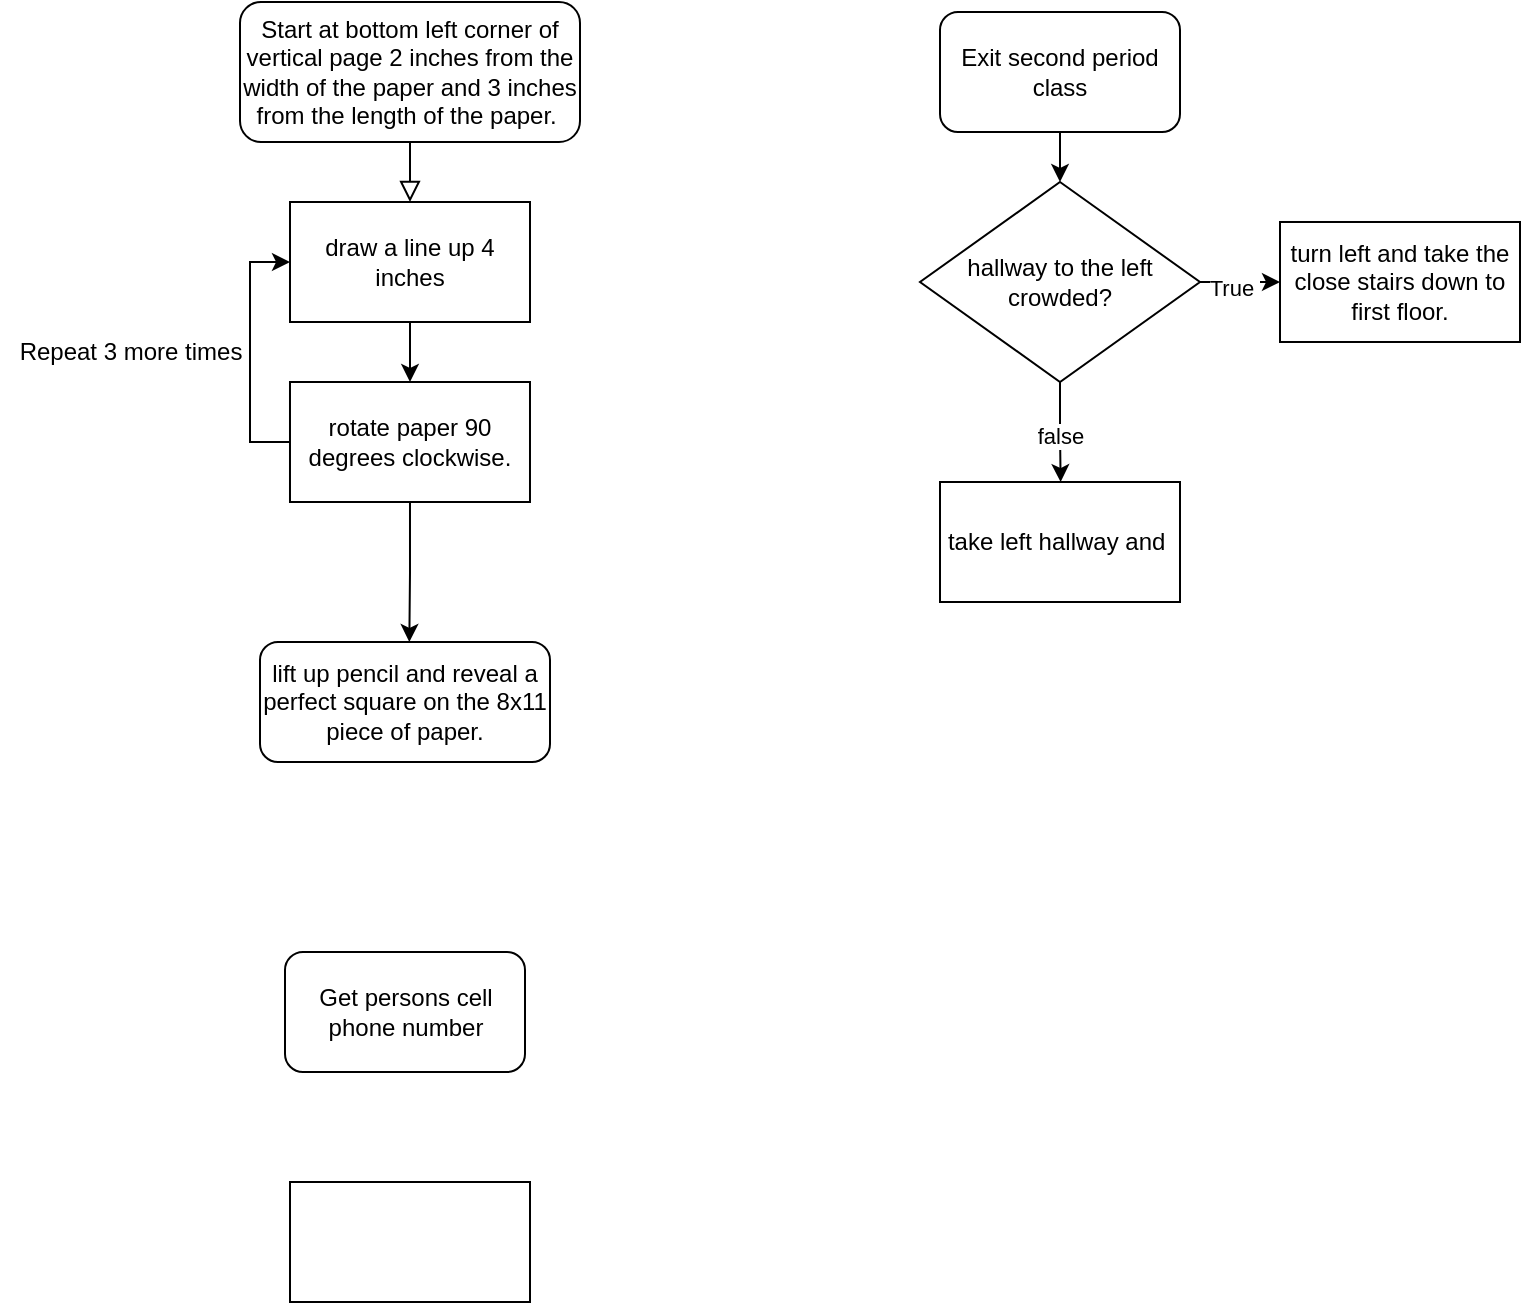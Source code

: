 <mxfile version="22.0.2" type="github">
  <diagram id="C5RBs43oDa-KdzZeNtuy" name="Page-1">
    <mxGraphModel dx="836" dy="455" grid="1" gridSize="10" guides="1" tooltips="1" connect="1" arrows="1" fold="1" page="1" pageScale="1" pageWidth="827" pageHeight="1169" math="0" shadow="0">
      <root>
        <mxCell id="WIyWlLk6GJQsqaUBKTNV-0" />
        <mxCell id="WIyWlLk6GJQsqaUBKTNV-1" parent="WIyWlLk6GJQsqaUBKTNV-0" />
        <mxCell id="WIyWlLk6GJQsqaUBKTNV-2" value="" style="rounded=0;html=1;jettySize=auto;orthogonalLoop=1;fontSize=11;endArrow=block;endFill=0;endSize=8;strokeWidth=1;shadow=0;labelBackgroundColor=none;edgeStyle=orthogonalEdgeStyle;" parent="WIyWlLk6GJQsqaUBKTNV-1" source="WIyWlLk6GJQsqaUBKTNV-3" edge="1">
          <mxGeometry relative="1" as="geometry">
            <mxPoint x="245.0" y="180.0" as="targetPoint" />
          </mxGeometry>
        </mxCell>
        <mxCell id="WIyWlLk6GJQsqaUBKTNV-3" value="Start at bottom left corner of vertical page 2 inches from the width of the paper and 3 inches from the length of the paper.&amp;nbsp;" style="rounded=1;whiteSpace=wrap;html=1;fontSize=12;glass=0;strokeWidth=1;shadow=0;" parent="WIyWlLk6GJQsqaUBKTNV-1" vertex="1">
          <mxGeometry x="160" y="80" width="170" height="70" as="geometry" />
        </mxCell>
        <mxCell id="WIyWlLk6GJQsqaUBKTNV-11" value="lift up pencil and reveal a perfect square on the 8x11 piece of paper." style="rounded=1;whiteSpace=wrap;html=1;fontSize=12;glass=0;strokeWidth=1;shadow=0;" parent="WIyWlLk6GJQsqaUBKTNV-1" vertex="1">
          <mxGeometry x="170" y="400" width="145" height="60" as="geometry" />
        </mxCell>
        <mxCell id="AHhTgL7GNYlCK1cwbRpm-9" style="edgeStyle=orthogonalEdgeStyle;rounded=0;orthogonalLoop=1;jettySize=auto;html=1;exitX=0.5;exitY=1;exitDx=0;exitDy=0;entryX=0.5;entryY=0;entryDx=0;entryDy=0;" edge="1" parent="WIyWlLk6GJQsqaUBKTNV-1" source="AHhTgL7GNYlCK1cwbRpm-1" target="AHhTgL7GNYlCK1cwbRpm-2">
          <mxGeometry relative="1" as="geometry" />
        </mxCell>
        <mxCell id="AHhTgL7GNYlCK1cwbRpm-1" value="Exit second period class" style="rounded=1;whiteSpace=wrap;html=1;" vertex="1" parent="WIyWlLk6GJQsqaUBKTNV-1">
          <mxGeometry x="510" y="85" width="120" height="60" as="geometry" />
        </mxCell>
        <mxCell id="AHhTgL7GNYlCK1cwbRpm-10" style="edgeStyle=orthogonalEdgeStyle;rounded=0;orthogonalLoop=1;jettySize=auto;html=1;exitX=1;exitY=0.5;exitDx=0;exitDy=0;" edge="1" parent="WIyWlLk6GJQsqaUBKTNV-1" source="AHhTgL7GNYlCK1cwbRpm-2" target="AHhTgL7GNYlCK1cwbRpm-11">
          <mxGeometry relative="1" as="geometry">
            <mxPoint x="700.0" y="219.737" as="targetPoint" />
          </mxGeometry>
        </mxCell>
        <mxCell id="AHhTgL7GNYlCK1cwbRpm-12" value="True&amp;nbsp;" style="edgeLabel;html=1;align=center;verticalAlign=middle;resizable=0;points=[];" vertex="1" connectable="0" parent="AHhTgL7GNYlCK1cwbRpm-10">
          <mxGeometry x="-0.151" y="-3" relative="1" as="geometry">
            <mxPoint as="offset" />
          </mxGeometry>
        </mxCell>
        <mxCell id="AHhTgL7GNYlCK1cwbRpm-13" style="edgeStyle=orthogonalEdgeStyle;rounded=0;orthogonalLoop=1;jettySize=auto;html=1;exitX=0.5;exitY=1;exitDx=0;exitDy=0;" edge="1" parent="WIyWlLk6GJQsqaUBKTNV-1" source="AHhTgL7GNYlCK1cwbRpm-2">
          <mxGeometry relative="1" as="geometry">
            <mxPoint x="570.316" y="320" as="targetPoint" />
          </mxGeometry>
        </mxCell>
        <mxCell id="AHhTgL7GNYlCK1cwbRpm-14" value="false" style="edgeLabel;html=1;align=center;verticalAlign=middle;resizable=0;points=[];" vertex="1" connectable="0" parent="AHhTgL7GNYlCK1cwbRpm-13">
          <mxGeometry x="0.093" y="-1" relative="1" as="geometry">
            <mxPoint as="offset" />
          </mxGeometry>
        </mxCell>
        <mxCell id="AHhTgL7GNYlCK1cwbRpm-2" value="hallway to the left crowded?" style="rhombus;whiteSpace=wrap;html=1;" vertex="1" parent="WIyWlLk6GJQsqaUBKTNV-1">
          <mxGeometry x="500" y="170" width="140" height="100" as="geometry" />
        </mxCell>
        <mxCell id="AHhTgL7GNYlCK1cwbRpm-4" style="edgeStyle=orthogonalEdgeStyle;rounded=0;orthogonalLoop=1;jettySize=auto;html=1;exitX=0.5;exitY=1;exitDx=0;exitDy=0;" edge="1" parent="WIyWlLk6GJQsqaUBKTNV-1" source="AHhTgL7GNYlCK1cwbRpm-3" target="AHhTgL7GNYlCK1cwbRpm-5">
          <mxGeometry relative="1" as="geometry">
            <mxPoint x="244.667" y="280" as="targetPoint" />
          </mxGeometry>
        </mxCell>
        <mxCell id="AHhTgL7GNYlCK1cwbRpm-3" value="draw a line up 4 inches" style="rounded=0;whiteSpace=wrap;html=1;" vertex="1" parent="WIyWlLk6GJQsqaUBKTNV-1">
          <mxGeometry x="185" y="180" width="120" height="60" as="geometry" />
        </mxCell>
        <mxCell id="AHhTgL7GNYlCK1cwbRpm-6" style="edgeStyle=orthogonalEdgeStyle;rounded=0;orthogonalLoop=1;jettySize=auto;html=1;exitX=0;exitY=0.5;exitDx=0;exitDy=0;entryX=0;entryY=0.5;entryDx=0;entryDy=0;" edge="1" parent="WIyWlLk6GJQsqaUBKTNV-1" source="AHhTgL7GNYlCK1cwbRpm-5" target="AHhTgL7GNYlCK1cwbRpm-3">
          <mxGeometry relative="1" as="geometry" />
        </mxCell>
        <mxCell id="AHhTgL7GNYlCK1cwbRpm-8" style="edgeStyle=orthogonalEdgeStyle;rounded=0;orthogonalLoop=1;jettySize=auto;html=1;exitX=0.5;exitY=1;exitDx=0;exitDy=0;" edge="1" parent="WIyWlLk6GJQsqaUBKTNV-1" source="AHhTgL7GNYlCK1cwbRpm-5">
          <mxGeometry relative="1" as="geometry">
            <mxPoint x="244.667" y="400" as="targetPoint" />
          </mxGeometry>
        </mxCell>
        <mxCell id="AHhTgL7GNYlCK1cwbRpm-5" value="rotate paper 90 degrees clockwise." style="rounded=0;whiteSpace=wrap;html=1;" vertex="1" parent="WIyWlLk6GJQsqaUBKTNV-1">
          <mxGeometry x="184.997" y="270" width="120" height="60" as="geometry" />
        </mxCell>
        <mxCell id="AHhTgL7GNYlCK1cwbRpm-7" value="Repeat 3 more times" style="text;html=1;align=center;verticalAlign=middle;resizable=0;points=[];autosize=1;strokeColor=none;fillColor=none;" vertex="1" parent="WIyWlLk6GJQsqaUBKTNV-1">
          <mxGeometry x="40" y="240" width="130" height="30" as="geometry" />
        </mxCell>
        <mxCell id="AHhTgL7GNYlCK1cwbRpm-11" value="turn left and take the close stairs down to first floor." style="rounded=0;whiteSpace=wrap;html=1;" vertex="1" parent="WIyWlLk6GJQsqaUBKTNV-1">
          <mxGeometry x="680.0" y="189.997" width="120" height="60" as="geometry" />
        </mxCell>
        <mxCell id="AHhTgL7GNYlCK1cwbRpm-15" value="take left hallway and&amp;nbsp;" style="rounded=0;whiteSpace=wrap;html=1;" vertex="1" parent="WIyWlLk6GJQsqaUBKTNV-1">
          <mxGeometry x="510" y="320" width="120" height="60" as="geometry" />
        </mxCell>
        <mxCell id="AHhTgL7GNYlCK1cwbRpm-16" value="Get persons cell phone number" style="rounded=1;whiteSpace=wrap;html=1;" vertex="1" parent="WIyWlLk6GJQsqaUBKTNV-1">
          <mxGeometry x="182.5" y="555" width="120" height="60" as="geometry" />
        </mxCell>
        <mxCell id="AHhTgL7GNYlCK1cwbRpm-17" value="" style="rounded=0;whiteSpace=wrap;html=1;" vertex="1" parent="WIyWlLk6GJQsqaUBKTNV-1">
          <mxGeometry x="185" y="670" width="120" height="60" as="geometry" />
        </mxCell>
      </root>
    </mxGraphModel>
  </diagram>
</mxfile>
